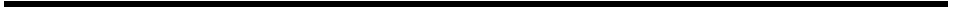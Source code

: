 <mxfile version="21.6.8" type="github">
  <diagram name="第 1 页" id="zctO6DAR91gfoB25w8_0">
    <mxGraphModel dx="982" dy="1736" grid="1" gridSize="39.37" guides="1" tooltips="1" connect="1" arrows="1" fold="1" page="1" pageScale="1" pageWidth="827" pageHeight="1169" background="none" math="0" shadow="0">
      <root>
        <mxCell id="0" />
        <mxCell id="1" parent="0" />
        <mxCell id="1-1YJpa9lqdw7F06UR2--3" value="" style="endArrow=none;html=1;rounded=0;strokeWidth=3;" edge="1" parent="1">
          <mxGeometry width="50" height="50" relative="1" as="geometry">
            <mxPoint x="1" y="-1" as="sourcePoint" />
            <mxPoint x="473" y="-1" as="targetPoint" />
          </mxGeometry>
        </mxCell>
      </root>
    </mxGraphModel>
  </diagram>
</mxfile>
